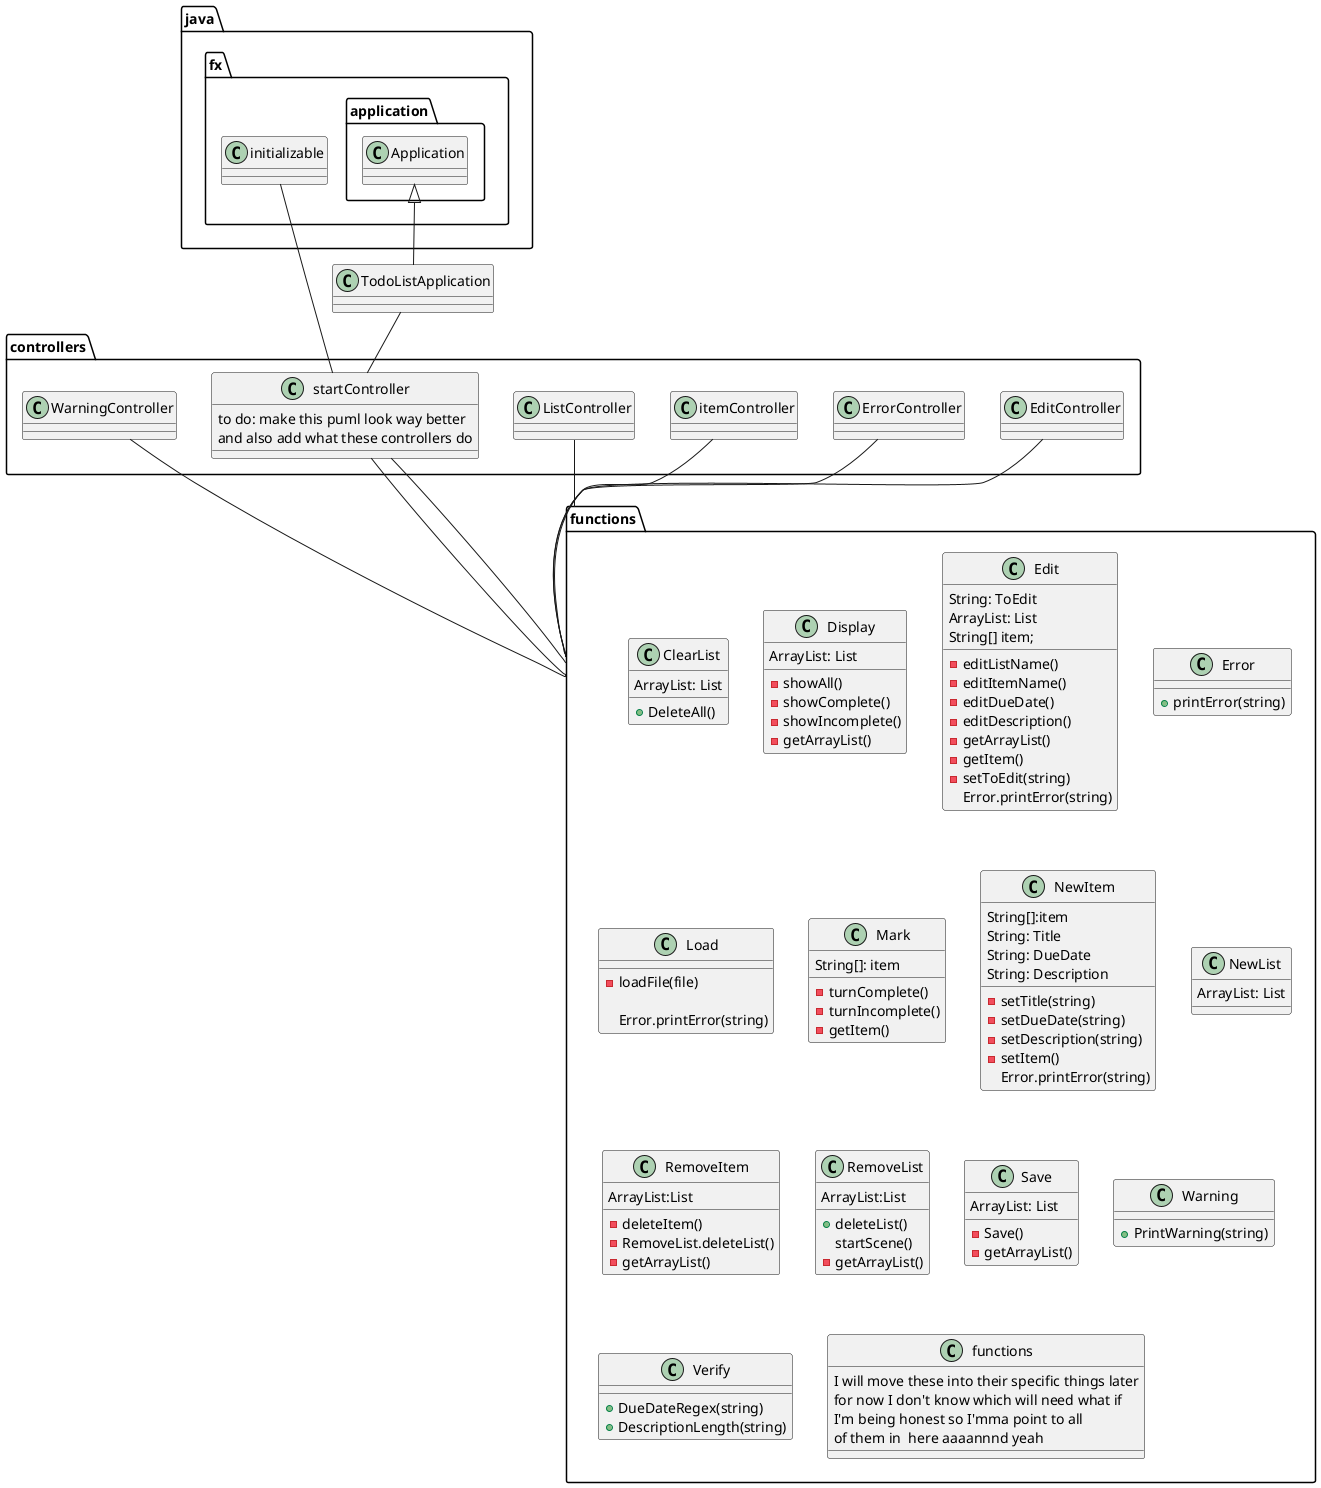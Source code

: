 @startuml

package controllers{

class EditController {}
class ErrorController {}
class itemController {}
class ListController {}
class startController {
to do: make this puml look way better
and also add what these controllers do
}
class WarningController {}
}
package functions {
    class ClearList{
    ArrayList: List
    +DeleteAll()
    }
    class Display {
    ArrayList: List
    -showAll()
    -showComplete()
    -showIncomplete()
    -getArrayList()
    }
    class Edit {
    String: ToEdit
    ArrayList: List
    String[] item;
    -editListName()
    -editItemName()
    -editDueDate()
    -editDescription()
    -getArrayList()
    -getItem()
    -setToEdit(string)
    Error.printError(string)
    }
    class Error {
    +printError(string)
    }
    class Load {
    -loadFile(file)

    Error.printError(string)
    }
    class Mark {
    String[]: item
    -turnComplete()
    -turnIncomplete()
    -getItem()
    }
    class NewItem {
    String[]:item
    String: Title
    String: DueDate
    String: Description
    -setTitle(string)
    -setDueDate(string)
    -setDescription(string)
    -setItem()
    Error.printError(string)
    }
    class NewList{

    ArrayList: List
    }
    class RemoveItem{
    ArrayList:List
    -deleteItem()
    -RemoveList.deleteList()
    -getArrayList()
    }
    class RemoveList{
    ArrayList:List
    +deleteList()
    startScene()
    -getArrayList()
    }
    class Save{
    ArrayList: List
    -Save()
    -getArrayList()
    }
    class Warning{
    +PrintWarning(string)
    }
    class Verify {
    +DueDateRegex(string)
    +DescriptionLength(string)
    }
    class functions {
    I will move these into their specific things later
    for now I don't know which will need what if
     I'm being honest so I'mma point to all
     of them in  here aaaannnd yeah
    }
}
java.fx.application.Application <|-- TodoListApplication
TodoListApplication -- startController
java.fx.initializable -- startController
startController -- functions
EditController -- functions
ErrorController -- functions
itemController -- functions
ListController -- functions
startController -- functions
WarningController -- functions

@enduml